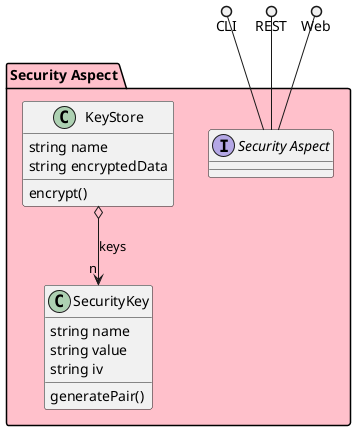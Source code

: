 @startuml


package "Security Aspect" #pink {
    
        class SecurityKey {
        }
    }


package "Security Aspect" #pink {

    interface "Security Aspect" as i {
    
    }
}

CLI ()-- i
REST ()-- i
Web ()-- i

package "Security Aspect" #pink {
        class "KeyStore" {
                 string name
                 string encryptedData
                             encrypt()
            }
                KeyStore o--> "n" SecurityKey : keys
            
    
    class "SecurityKey" {
                 string name
                 string value
                 string iv
                             generatePair()
            }
    
    

}



@enduml
